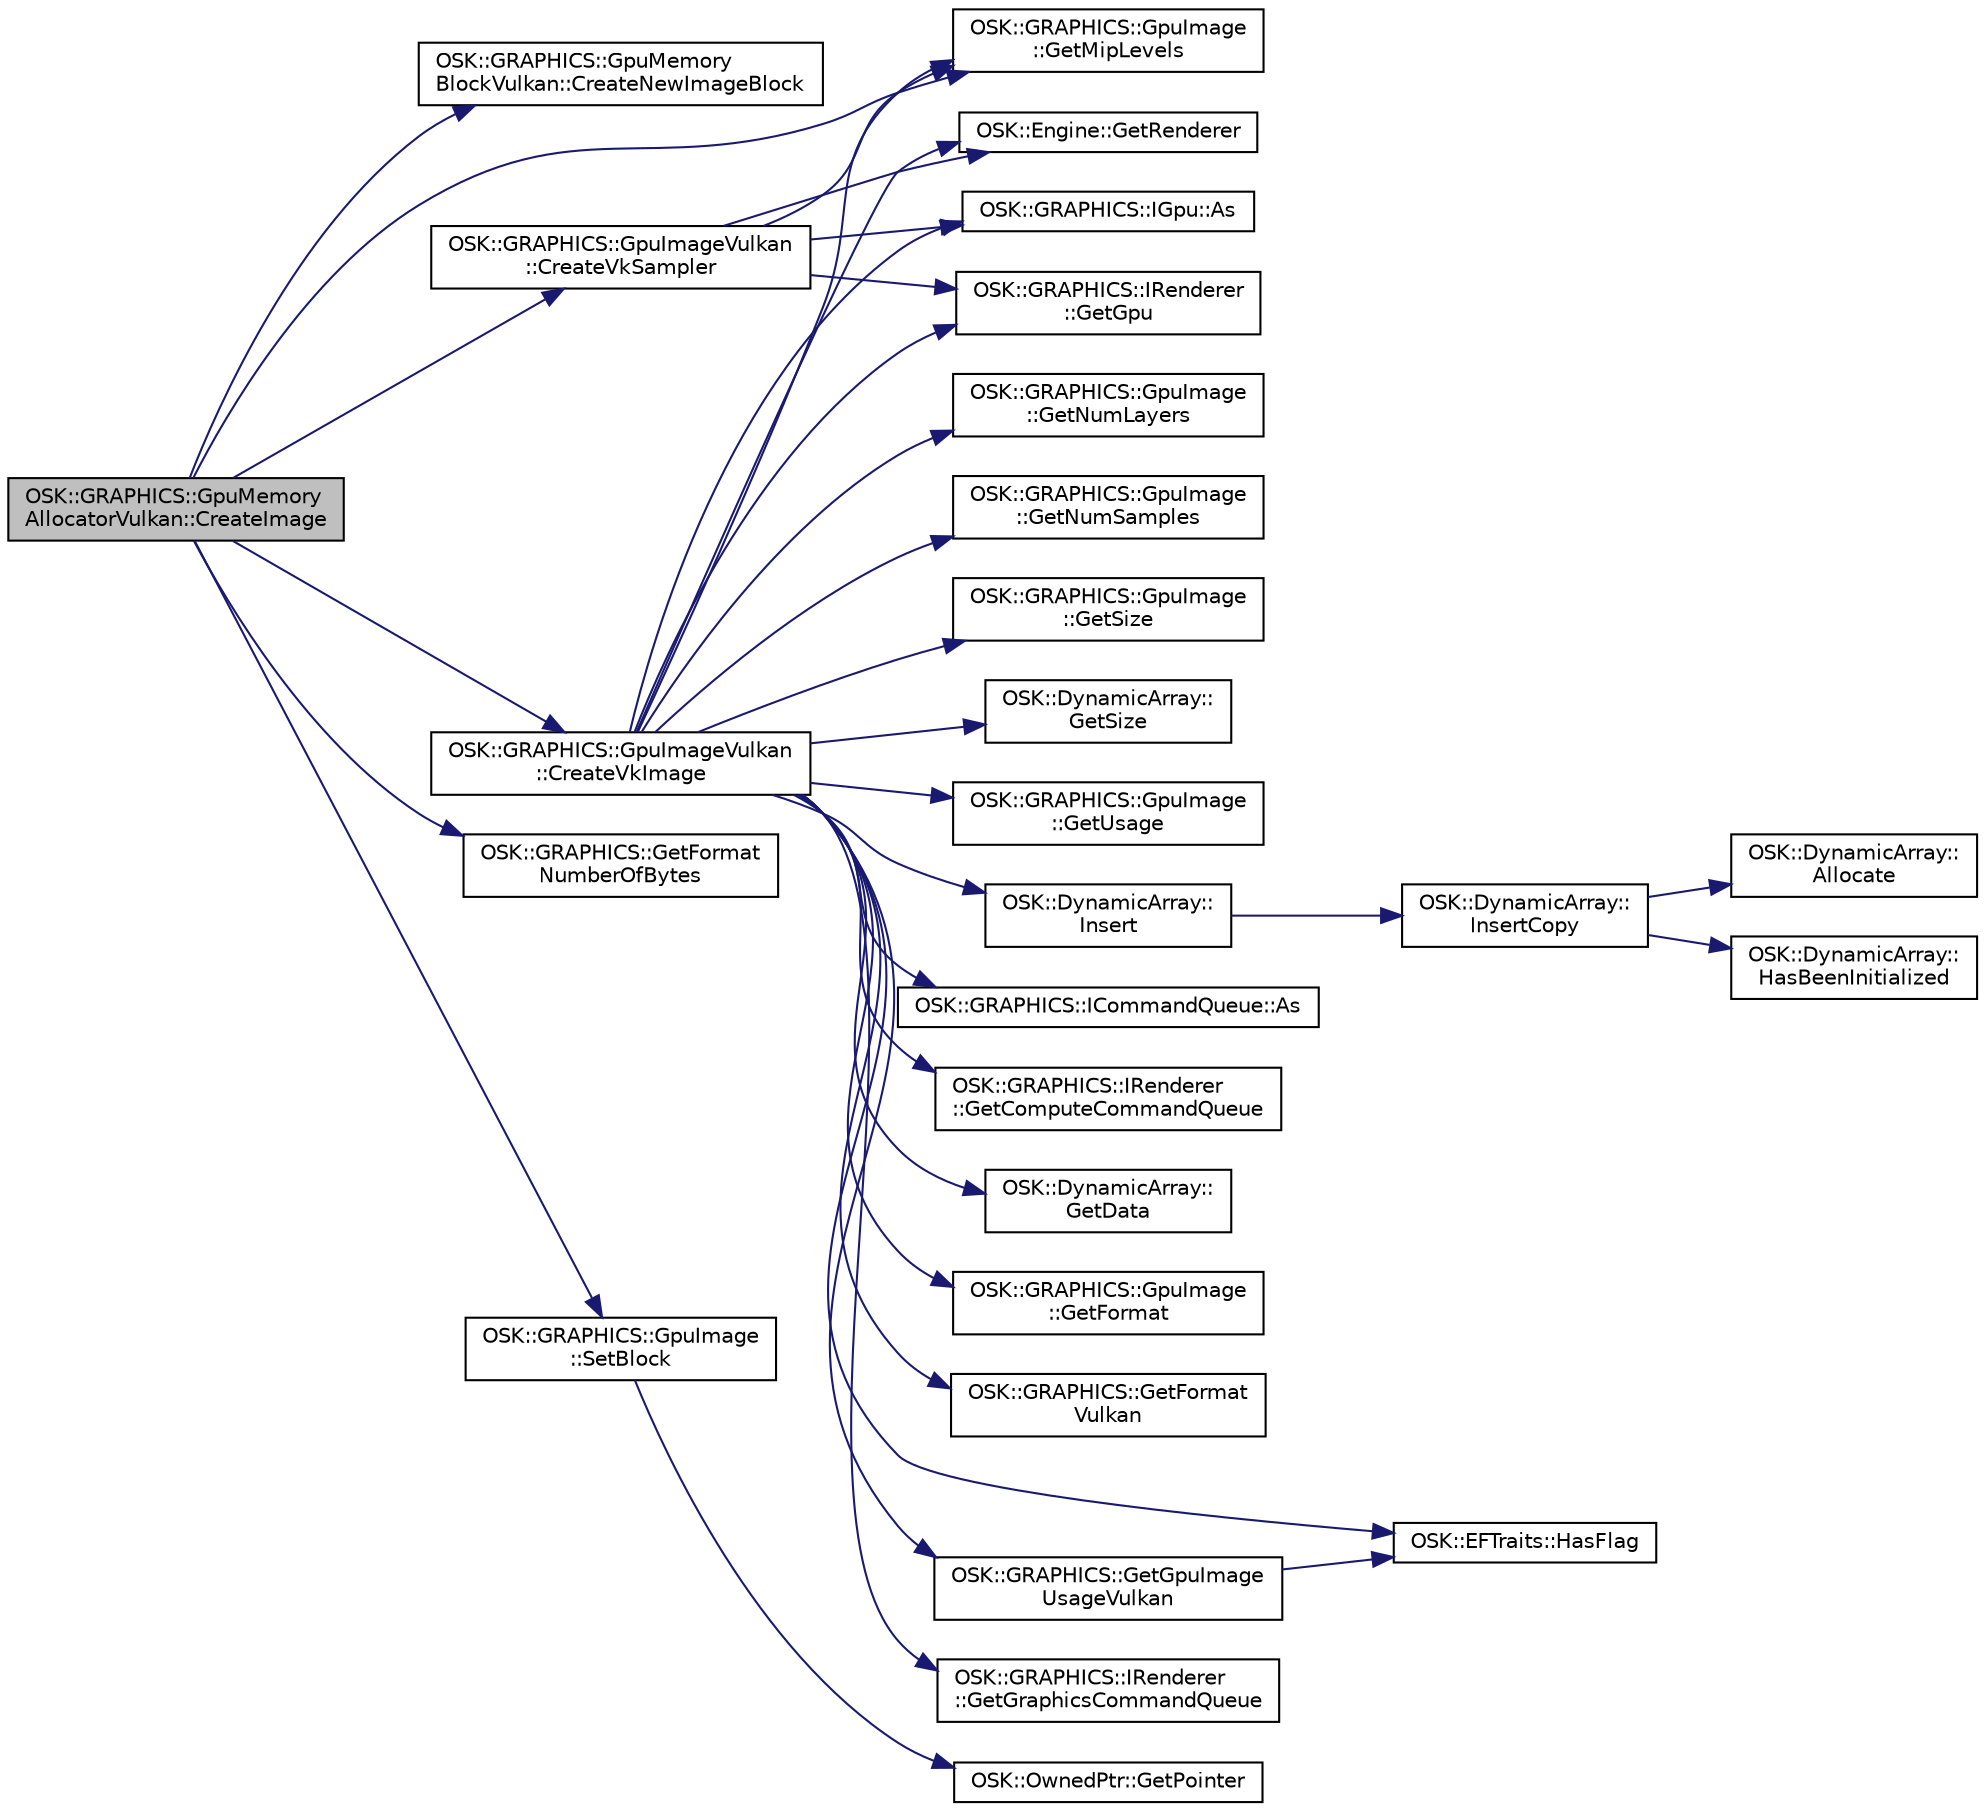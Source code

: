 digraph "OSK::GRAPHICS::GpuMemoryAllocatorVulkan::CreateImage"
{
 // LATEX_PDF_SIZE
  edge [fontname="Helvetica",fontsize="10",labelfontname="Helvetica",labelfontsize="10"];
  node [fontname="Helvetica",fontsize="10",shape=record];
  rankdir="LR";
  Node1 [label="OSK::GRAPHICS::GpuMemory\lAllocatorVulkan::CreateImage",height=0.2,width=0.4,color="black", fillcolor="grey75", style="filled", fontcolor="black",tooltip="Crea una nueva imagen en la GPU."];
  Node1 -> Node2 [color="midnightblue",fontsize="10",style="solid",fontname="Helvetica"];
  Node2 [label="OSK::GRAPHICS::GpuMemory\lBlockVulkan::CreateNewImageBlock",height=0.2,width=0.4,color="black", fillcolor="white", style="filled",URL="$class_o_s_k_1_1_g_r_a_p_h_i_c_s_1_1_gpu_memory_block_vulkan.html#a763f090b38274873b07b6d6f8da43e52",tooltip=" "];
  Node1 -> Node3 [color="midnightblue",fontsize="10",style="solid",fontname="Helvetica"];
  Node3 [label="OSK::GRAPHICS::GpuImageVulkan\l::CreateVkImage",height=0.2,width=0.4,color="black", fillcolor="white", style="filled",URL="$class_o_s_k_1_1_g_r_a_p_h_i_c_s_1_1_gpu_image_vulkan.html#a81e07178f8bf17b2d3bf297392f73ad5",tooltip="Crea la imagen con los parámetros pasados por el constructor."];
  Node3 -> Node4 [color="midnightblue",fontsize="10",style="solid",fontname="Helvetica"];
  Node4 [label="OSK::GRAPHICS::ICommandQueue::As",height=0.2,width=0.4,color="black", fillcolor="white", style="filled",URL="$class_o_s_k_1_1_g_r_a_p_h_i_c_s_1_1_i_command_queue.html#a9142d2a17779a273bc0fccf4d6cc9918",tooltip=" "];
  Node3 -> Node5 [color="midnightblue",fontsize="10",style="solid",fontname="Helvetica"];
  Node5 [label="OSK::GRAPHICS::IGpu::As",height=0.2,width=0.4,color="black", fillcolor="white", style="filled",URL="$class_o_s_k_1_1_g_r_a_p_h_i_c_s_1_1_i_gpu.html#a1b0e5d22fed49696034d38442892121c",tooltip="Castea la clase al tipo dado."];
  Node3 -> Node6 [color="midnightblue",fontsize="10",style="solid",fontname="Helvetica"];
  Node6 [label="OSK::GRAPHICS::IRenderer\l::GetComputeCommandQueue",height=0.2,width=0.4,color="black", fillcolor="white", style="filled",URL="$class_o_s_k_1_1_g_r_a_p_h_i_c_s_1_1_i_renderer.html#a83515ed3a33b174a43d88d10dad68121",tooltip=" "];
  Node3 -> Node7 [color="midnightblue",fontsize="10",style="solid",fontname="Helvetica"];
  Node7 [label="OSK::DynamicArray::\lGetData",height=0.2,width=0.4,color="black", fillcolor="white", style="filled",URL="$class_o_s_k_1_1_dynamic_array.html#ac8a6d70f938c482e1f7aa68c7d186bb8",tooltip="Devuelve el array original."];
  Node3 -> Node8 [color="midnightblue",fontsize="10",style="solid",fontname="Helvetica"];
  Node8 [label="OSK::GRAPHICS::GpuImage\l::GetFormat",height=0.2,width=0.4,color="black", fillcolor="white", style="filled",URL="$class_o_s_k_1_1_g_r_a_p_h_i_c_s_1_1_gpu_image.html#a7fbd0307d9e9147312004fecca6b73ba",tooltip=" "];
  Node3 -> Node9 [color="midnightblue",fontsize="10",style="solid",fontname="Helvetica"];
  Node9 [label="OSK::GRAPHICS::GetFormat\lVulkan",height=0.2,width=0.4,color="black", fillcolor="white", style="filled",URL="$namespace_o_s_k_1_1_g_r_a_p_h_i_c_s.html#aa15e92a412a9d26d5213e4f716762081",tooltip="Obtiene la representación nativa del formato para Vulkan."];
  Node3 -> Node10 [color="midnightblue",fontsize="10",style="solid",fontname="Helvetica"];
  Node10 [label="OSK::GRAPHICS::IRenderer\l::GetGpu",height=0.2,width=0.4,color="black", fillcolor="white", style="filled",URL="$class_o_s_k_1_1_g_r_a_p_h_i_c_s_1_1_i_renderer.html#a8b6b1698afeb3bb07f3b91e5ddb79b2d",tooltip=" "];
  Node3 -> Node11 [color="midnightblue",fontsize="10",style="solid",fontname="Helvetica"];
  Node11 [label="OSK::GRAPHICS::GetGpuImage\lUsageVulkan",height=0.2,width=0.4,color="black", fillcolor="white", style="filled",URL="$namespace_o_s_k_1_1_g_r_a_p_h_i_c_s.html#a4cac52b403f9d7d5d84c566cd32ba382",tooltip=" "];
  Node11 -> Node12 [color="midnightblue",fontsize="10",style="solid",fontname="Helvetica"];
  Node12 [label="OSK::EFTraits::HasFlag",height=0.2,width=0.4,color="black", fillcolor="white", style="filled",URL="$namespace_o_s_k_1_1_e_f_traits.html#a8b4d083d34df5ab4cc95043f91b5a24c",tooltip="Devuelve true si el enum 'value' tiene la flag 'flag'."];
  Node3 -> Node13 [color="midnightblue",fontsize="10",style="solid",fontname="Helvetica"];
  Node13 [label="OSK::GRAPHICS::IRenderer\l::GetGraphicsCommandQueue",height=0.2,width=0.4,color="black", fillcolor="white", style="filled",URL="$class_o_s_k_1_1_g_r_a_p_h_i_c_s_1_1_i_renderer.html#a7fa021d03868e15428c6a382864b9d6c",tooltip=" "];
  Node3 -> Node14 [color="midnightblue",fontsize="10",style="solid",fontname="Helvetica"];
  Node14 [label="OSK::GRAPHICS::GpuImage\l::GetMipLevels",height=0.2,width=0.4,color="black", fillcolor="white", style="filled",URL="$class_o_s_k_1_1_g_r_a_p_h_i_c_s_1_1_gpu_image.html#aa0220799f28ec1c45c888926243867e9",tooltip="Devuelve el número máximo de miplevels de esta imagen."];
  Node3 -> Node15 [color="midnightblue",fontsize="10",style="solid",fontname="Helvetica"];
  Node15 [label="OSK::GRAPHICS::GpuImage\l::GetNumLayers",height=0.2,width=0.4,color="black", fillcolor="white", style="filled",URL="$class_o_s_k_1_1_g_r_a_p_h_i_c_s_1_1_gpu_image.html#a3f6e78b29f06b1b423ab89377a139b46",tooltip=" "];
  Node3 -> Node16 [color="midnightblue",fontsize="10",style="solid",fontname="Helvetica"];
  Node16 [label="OSK::GRAPHICS::GpuImage\l::GetNumSamples",height=0.2,width=0.4,color="black", fillcolor="white", style="filled",URL="$class_o_s_k_1_1_g_r_a_p_h_i_c_s_1_1_gpu_image.html#ad32d36e931b0d7b6633549834b4b8813",tooltip="Devuelve el número de muestras que esta imagen puede tener en un renderizado con MSAA."];
  Node3 -> Node17 [color="midnightblue",fontsize="10",style="solid",fontname="Helvetica"];
  Node17 [label="OSK::Engine::GetRenderer",height=0.2,width=0.4,color="black", fillcolor="white", style="filled",URL="$class_o_s_k_1_1_engine.html#a019c5397d042224c134b7fd22c739d00",tooltip=" "];
  Node3 -> Node18 [color="midnightblue",fontsize="10",style="solid",fontname="Helvetica"];
  Node18 [label="OSK::GRAPHICS::GpuImage\l::GetSize",height=0.2,width=0.4,color="black", fillcolor="white", style="filled",URL="$class_o_s_k_1_1_g_r_a_p_h_i_c_s_1_1_gpu_image.html#a244ebc8ce3ae3095698ea0c3eaba58fc",tooltip=" "];
  Node3 -> Node19 [color="midnightblue",fontsize="10",style="solid",fontname="Helvetica"];
  Node19 [label="OSK::DynamicArray::\lGetSize",height=0.2,width=0.4,color="black", fillcolor="white", style="filled",URL="$class_o_s_k_1_1_dynamic_array.html#a94d0cbf0543d0c976de674d31b15df90",tooltip="Devuelve el número de elementos almacenados."];
  Node3 -> Node20 [color="midnightblue",fontsize="10",style="solid",fontname="Helvetica"];
  Node20 [label="OSK::GRAPHICS::GpuImage\l::GetUsage",height=0.2,width=0.4,color="black", fillcolor="white", style="filled",URL="$class_o_s_k_1_1_g_r_a_p_h_i_c_s_1_1_gpu_image.html#a339142f665e7289fafcd8e52cb03f9cb",tooltip=" "];
  Node3 -> Node12 [color="midnightblue",fontsize="10",style="solid",fontname="Helvetica"];
  Node3 -> Node21 [color="midnightblue",fontsize="10",style="solid",fontname="Helvetica"];
  Node21 [label="OSK::DynamicArray::\lInsert",height=0.2,width=0.4,color="black", fillcolor="white", style="filled",URL="$class_o_s_k_1_1_dynamic_array.html#a2c1e7bd2efbadf8b163f67c26921ba53",tooltip="Inserta un elemento al final del array."];
  Node21 -> Node22 [color="midnightblue",fontsize="10",style="solid",fontname="Helvetica"];
  Node22 [label="OSK::DynamicArray::\lInsertCopy",height=0.2,width=0.4,color="black", fillcolor="white", style="filled",URL="$class_o_s_k_1_1_dynamic_array.html#a037c4e2c0414718e5fc3cc608167a261",tooltip="Inserta una copia del elemento al final del array."];
  Node22 -> Node23 [color="midnightblue",fontsize="10",style="solid",fontname="Helvetica"];
  Node23 [label="OSK::DynamicArray::\lAllocate",height=0.2,width=0.4,color="black", fillcolor="white", style="filled",URL="$class_o_s_k_1_1_dynamic_array.html#acf322bf27bf4bfd581079500c67171a6",tooltip="Reserva espacio para 'size' elementos. Preserva los elementos anteriores."];
  Node22 -> Node24 [color="midnightblue",fontsize="10",style="solid",fontname="Helvetica"];
  Node24 [label="OSK::DynamicArray::\lHasBeenInitialized",height=0.2,width=0.4,color="black", fillcolor="white", style="filled",URL="$class_o_s_k_1_1_dynamic_array.html#a24b36038b685ea5f33b2b9b279035cef",tooltip="Devuelve true si el array se ha inicializado."];
  Node1 -> Node25 [color="midnightblue",fontsize="10",style="solid",fontname="Helvetica"];
  Node25 [label="OSK::GRAPHICS::GpuImageVulkan\l::CreateVkSampler",height=0.2,width=0.4,color="black", fillcolor="white", style="filled",URL="$class_o_s_k_1_1_g_r_a_p_h_i_c_s_1_1_gpu_image_vulkan.html#a5908ac6e3dd4eb0ed9f9a5aff91303c9",tooltip="Crea el sampler para la imagen."];
  Node25 -> Node5 [color="midnightblue",fontsize="10",style="solid",fontname="Helvetica"];
  Node25 -> Node10 [color="midnightblue",fontsize="10",style="solid",fontname="Helvetica"];
  Node25 -> Node14 [color="midnightblue",fontsize="10",style="solid",fontname="Helvetica"];
  Node25 -> Node17 [color="midnightblue",fontsize="10",style="solid",fontname="Helvetica"];
  Node1 -> Node26 [color="midnightblue",fontsize="10",style="solid",fontname="Helvetica"];
  Node26 [label="OSK::GRAPHICS::GetFormat\lNumberOfBytes",height=0.2,width=0.4,color="black", fillcolor="white", style="filled",URL="$namespace_o_s_k_1_1_g_r_a_p_h_i_c_s.html#abd894ab72db6cb1f2762684830d7354c",tooltip="Devuelve el número de bytes que ocupa un píxel de un formato dado."];
  Node1 -> Node14 [color="midnightblue",fontsize="10",style="solid",fontname="Helvetica"];
  Node1 -> Node27 [color="midnightblue",fontsize="10",style="solid",fontname="Helvetica"];
  Node27 [label="OSK::GRAPHICS::GpuImage\l::SetBlock",height=0.2,width=0.4,color="black", fillcolor="white", style="filled",URL="$class_o_s_k_1_1_g_r_a_p_h_i_c_s_1_1_gpu_image.html#a7fc227e3e5ff1a6c8c384e668ec7c281",tooltip=" "];
  Node27 -> Node28 [color="midnightblue",fontsize="10",style="solid",fontname="Helvetica"];
  Node28 [label="OSK::OwnedPtr::GetPointer",height=0.2,width=0.4,color="black", fillcolor="white", style="filled",URL="$class_o_s_k_1_1_owned_ptr.html#a81dfab2299056fc9858aace55fca0042",tooltip="Devuelve el puntero nativo."];
}

